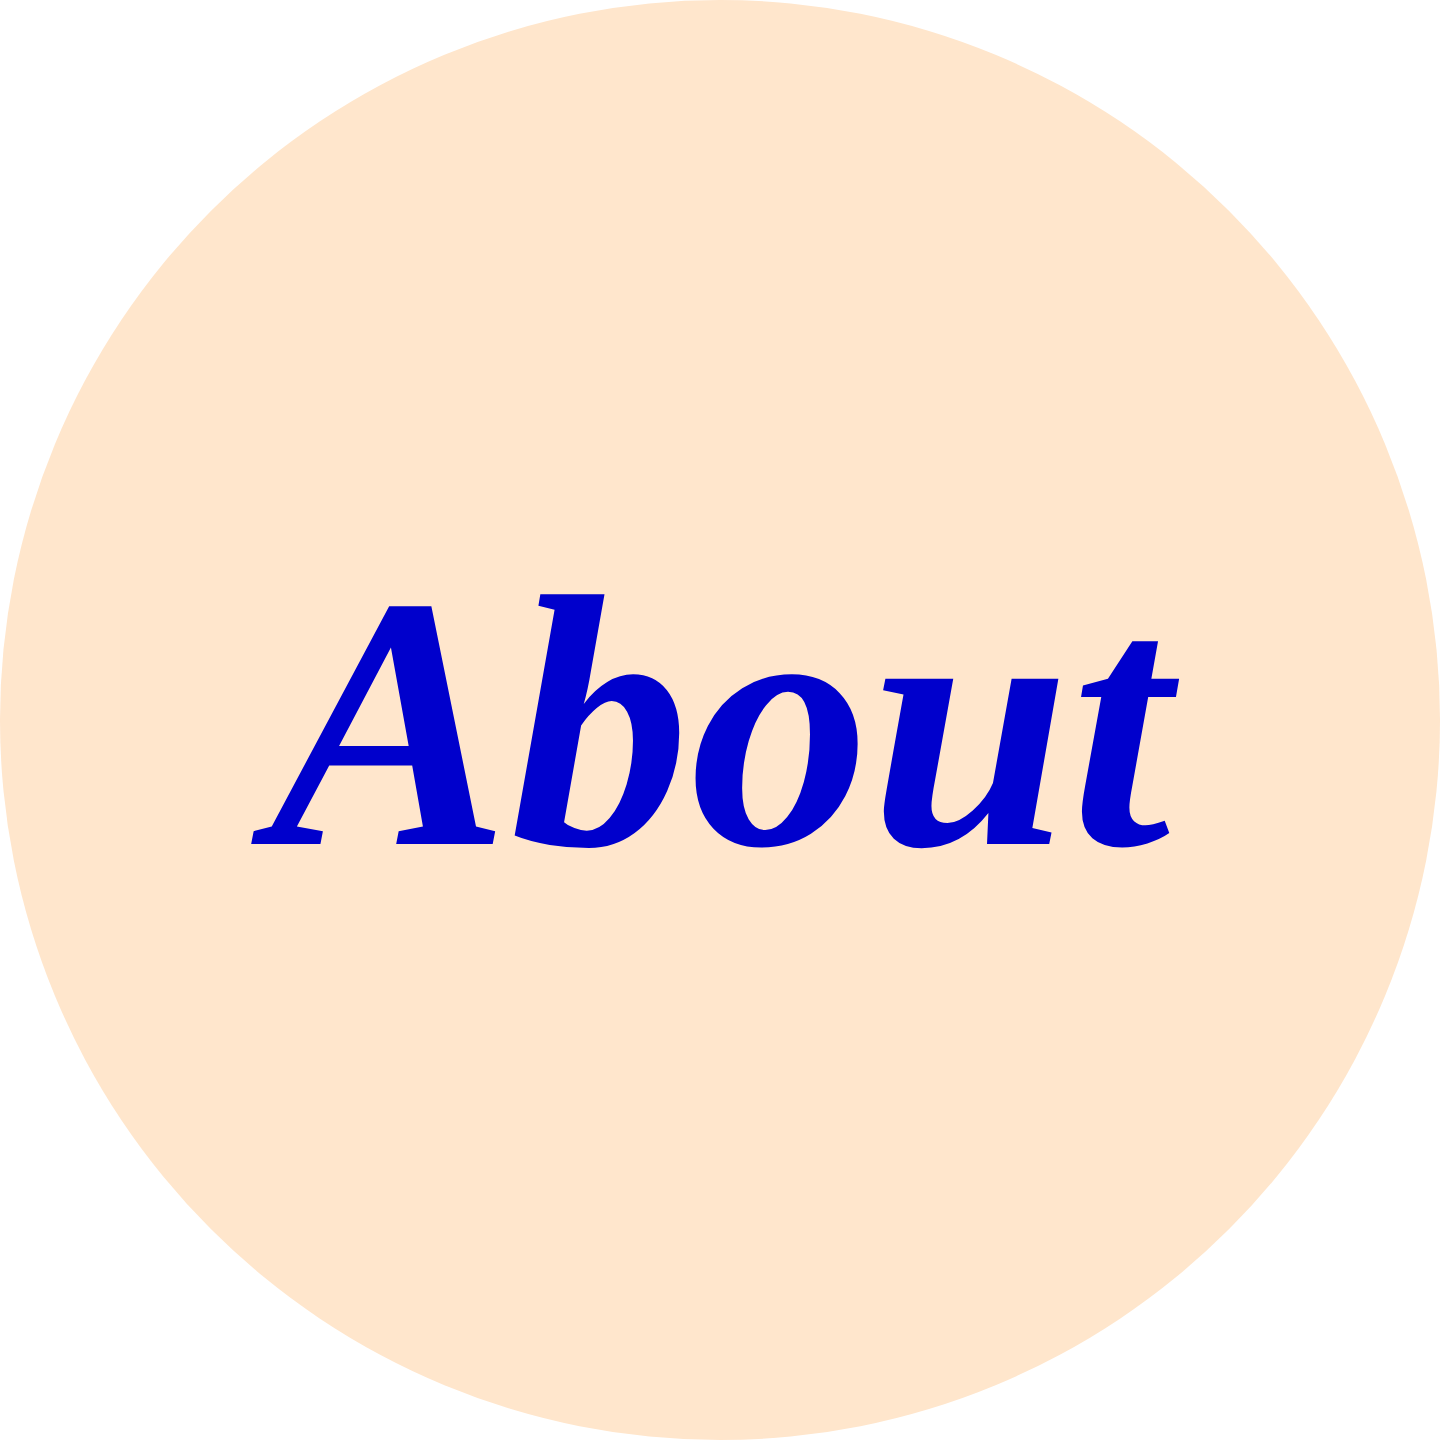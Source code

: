 <mxfile version="10.6.0" type="device"><diagram id="4gVohNc9f9faE2SpgP8l" name="Page-1"><mxGraphModel dx="2285" dy="1403" grid="1" gridSize="10" guides="1" tooltips="1" connect="1" arrows="1" fold="1" page="1" pageScale="1" pageWidth="850" pageHeight="1100" math="0" shadow="0"><root><mxCell id="0"/><mxCell id="1" parent="0"/><mxCell id="GxccBml1DoJClAPK56hC-1" value="&lt;div align=&quot;center&quot;&gt;&lt;font style=&quot;font-size: 180px&quot; color=&quot;#0000CC&quot;&gt;&lt;b&gt;&lt;font style=&quot;font-size: 180px&quot;&gt;&lt;i&gt;&lt;font style=&quot;font-size: 180px&quot; face=&quot;Garamond&quot;&gt;&lt;font style=&quot;font-size: 180px&quot;&gt;About&lt;/font&gt;&lt;/font&gt;&lt;/i&gt;&lt;/font&gt;&lt;/b&gt;&lt;/font&gt;&lt;/div&gt;" style="ellipse;whiteSpace=wrap;html=1;aspect=fixed;fillColor=#ffe6cc;strokeColor=none;rotation=0;shadow=0;" vertex="1" parent="1"><mxGeometry x="65" y="175" width="720" height="720" as="geometry"/></mxCell></root></mxGraphModel></diagram></mxfile>
